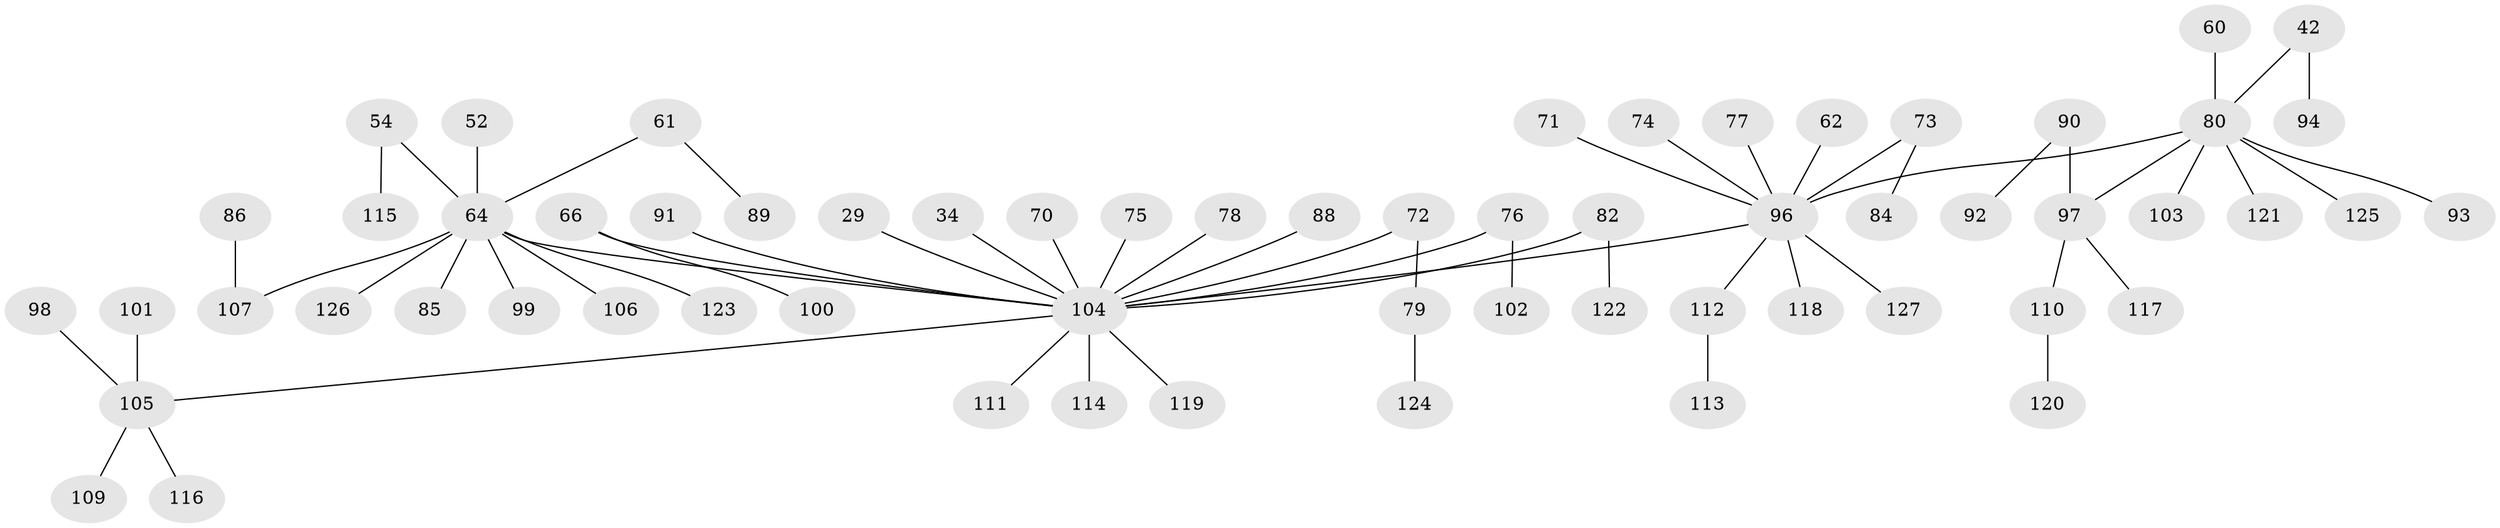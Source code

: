 // original degree distribution, {4: 0.047244094488188976, 6: 0.015748031496062992, 3: 0.18110236220472442, 7: 0.007874015748031496, 5: 0.023622047244094488, 2: 0.25984251968503935, 1: 0.4645669291338583}
// Generated by graph-tools (version 1.1) at 2025/53/03/09/25 04:53:49]
// undirected, 63 vertices, 62 edges
graph export_dot {
graph [start="1"]
  node [color=gray90,style=filled];
  29;
  34;
  42;
  52;
  54;
  60;
  61;
  62;
  64 [super="+33+28"];
  66;
  70;
  71;
  72 [super="+47"];
  73;
  74;
  75;
  76;
  77;
  78;
  79;
  80 [super="+13+19+27+21+23+25"];
  82;
  84;
  85;
  86;
  88;
  89;
  90 [super="+67"];
  91;
  92;
  93;
  94;
  96 [super="+58+59"];
  97 [super="+83"];
  98;
  99;
  100;
  101;
  102;
  103;
  104 [super="+39+44+87+68+41+20+56+43+63+46+26"];
  105 [super="+50+55+69"];
  106;
  107 [super="+65"];
  109;
  110;
  111;
  112 [super="+95+108"];
  113;
  114;
  115;
  116;
  117;
  118;
  119;
  120;
  121;
  122;
  123;
  124;
  125;
  126;
  127;
  29 -- 104;
  34 -- 104;
  42 -- 94;
  42 -- 80;
  52 -- 64;
  54 -- 115;
  54 -- 64;
  60 -- 80;
  61 -- 89;
  61 -- 64;
  62 -- 96;
  64 -- 126;
  64 -- 99;
  64 -- 106;
  64 -- 123;
  64 -- 104;
  64 -- 107;
  64 -- 85;
  66 -- 100;
  66 -- 104;
  70 -- 104;
  71 -- 96;
  72 -- 79;
  72 -- 104;
  73 -- 84;
  73 -- 96;
  74 -- 96;
  75 -- 104;
  76 -- 102;
  76 -- 104;
  77 -- 96;
  78 -- 104;
  79 -- 124;
  80 -- 93;
  80 -- 125;
  80 -- 121;
  80 -- 96;
  80 -- 103;
  80 -- 97;
  82 -- 122;
  82 -- 104;
  86 -- 107;
  88 -- 104;
  90 -- 92;
  90 -- 97;
  91 -- 104;
  96 -- 104;
  96 -- 118;
  96 -- 127;
  96 -- 112;
  97 -- 117;
  97 -- 110;
  98 -- 105;
  101 -- 105;
  104 -- 111;
  104 -- 114;
  104 -- 119;
  104 -- 105;
  105 -- 116;
  105 -- 109;
  110 -- 120;
  112 -- 113;
}
